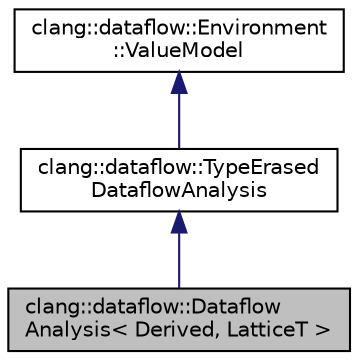 digraph "clang::dataflow::DataflowAnalysis&lt; Derived, LatticeT &gt;"
{
 // LATEX_PDF_SIZE
  bgcolor="transparent";
  edge [fontname="Helvetica",fontsize="10",labelfontname="Helvetica",labelfontsize="10"];
  node [fontname="Helvetica",fontsize="10",shape=record];
  Node1 [label="clang::dataflow::Dataflow\lAnalysis\< Derived, LatticeT \>",height=0.2,width=0.4,color="black", fillcolor="grey75", style="filled", fontcolor="black",tooltip="Base class template for dataflow analyses built on a single lattice type."];
  Node2 -> Node1 [dir="back",color="midnightblue",fontsize="10",style="solid",fontname="Helvetica"];
  Node2 [label="clang::dataflow::TypeErased\lDataflowAnalysis",height=0.2,width=0.4,color="black",URL="$classclang_1_1dataflow_1_1TypeErasedDataflowAnalysis.html",tooltip="Type-erased base class for dataflow analyses built on a single lattice type."];
  Node3 -> Node2 [dir="back",color="midnightblue",fontsize="10",style="solid",fontname="Helvetica"];
  Node3 [label="clang::dataflow::Environment\l::ValueModel",height=0.2,width=0.4,color="black",URL="$classclang_1_1dataflow_1_1Environment_1_1ValueModel.html",tooltip="Supplements Environment with non-standard comparison and join operations."];
}
